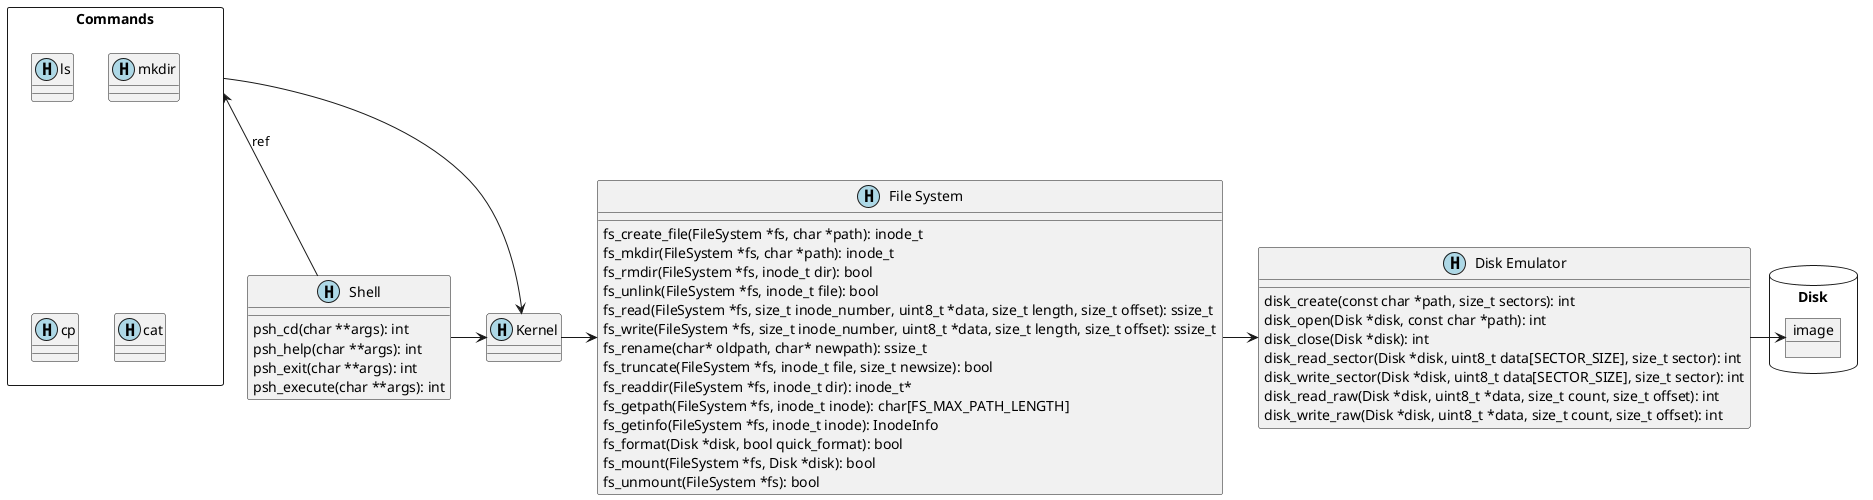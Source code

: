 @startuml

class "Shell" as S << (H, lightblue) >> {
 psh_cd(char **args): int
 psh_help(char **args): int
 psh_exit(char **args): int
 psh_execute(char **args): int
}

package "Commands" <<rectangle>> {
  class "ls" as ls << (H, lightblue) >>
  class "mkdir" as mkdir << (H, lightblue) >>
  class "cp" as cp << (H, lightblue) >>
  class "cat" as cat << (H, lightblue) >>
}

class "Kernel" as K << (H, lightblue) >> {

}

class "File System" as FS << (H, lightblue) >> {
 fs_create_file(FileSystem *fs, char *path): inode_t
 fs_mkdir(FileSystem *fs, char *path): inode_t
 fs_rmdir(FileSystem *fs, inode_t dir): bool
 fs_unlink(FileSystem *fs, inode_t file): bool
 fs_read(FileSystem *fs, size_t inode_number, uint8_t *data, size_t length, size_t offset): ssize_t 
 fs_write(FileSystem *fs, size_t inode_number, uint8_t *data, size_t length, size_t offset): ssize_t
 fs_rename(char* oldpath, char* newpath): ssize_t
 fs_truncate(FileSystem *fs, inode_t file, size_t newsize): bool
 fs_readdir(FileSystem *fs, inode_t dir): inode_t*
 fs_getpath(FileSystem *fs, inode_t inode): char[FS_MAX_PATH_LENGTH]
 fs_getinfo(FileSystem *fs, inode_t inode): InodeInfo
 fs_format(Disk *disk, bool quick_format): bool
 fs_mount(FileSystem *fs, Disk *disk): bool
 fs_unmount(FileSystem *fs): bool
}

class "Disk Emulator" as DE << (H, lightblue) >> { 
 disk_create(const char *path, size_t sectors): int
 disk_open(Disk *disk, const char *path): int
 disk_close(Disk *disk): int
 disk_read_sector(Disk *disk, uint8_t data[SECTOR_SIZE], size_t sector): int
 disk_write_sector(Disk *disk, uint8_t data[SECTOR_SIZE], size_t sector): int
 disk_read_raw(Disk *disk, uint8_t *data, size_t count, size_t offset): int
 disk_write_raw(Disk *disk, uint8_t *data, size_t count, size_t offset): int
}

package Disk <<Database>> {
 object image
}

S -up-> Commands : ref

S -> K
Commands -> K

K -> FS

FS -> DE 

DE -> image

@enduml